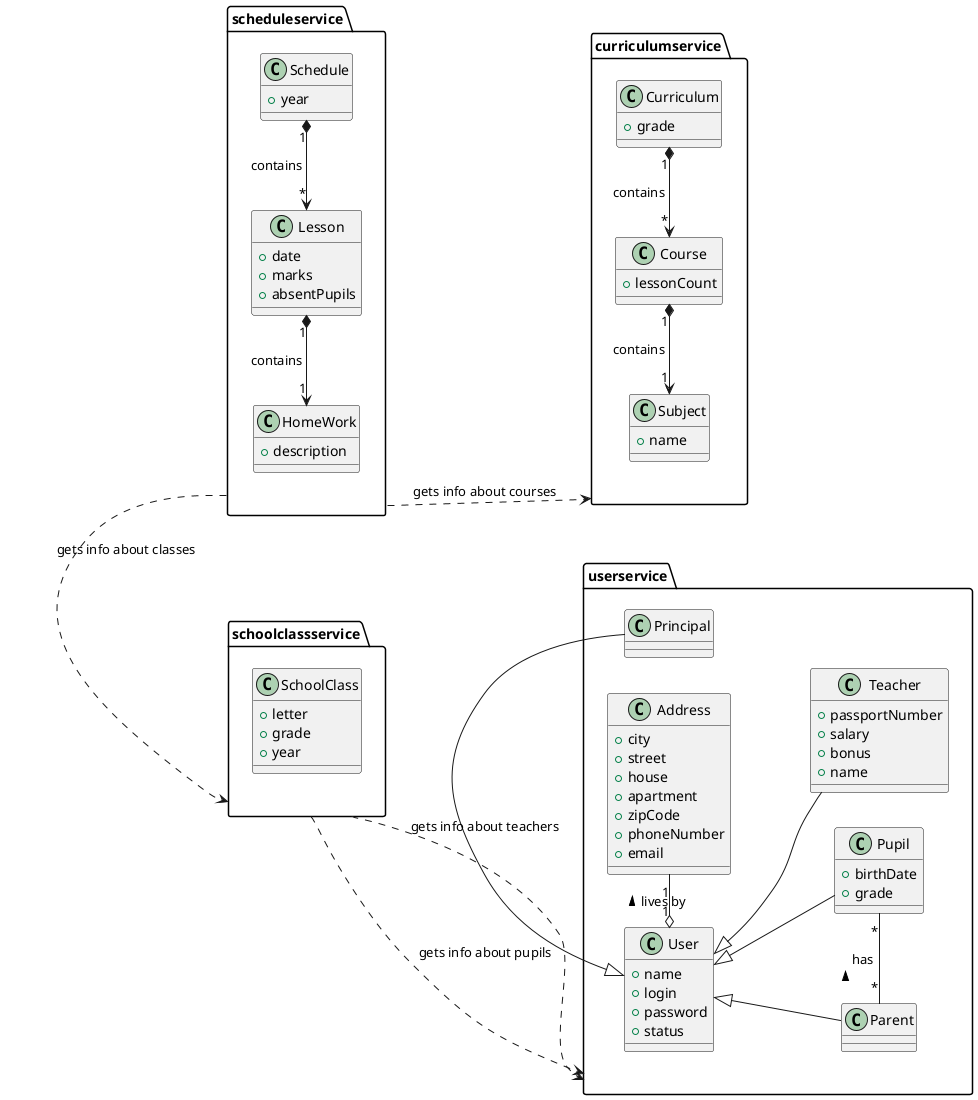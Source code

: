 @startuml
'skinparam linetype polyline
'skinparam linetype ortho
left to right direction


namespace userservice {
  class User {
    + name
    + login
    + password
    + status
  }

  class Principal {
  }

  class Teacher {
    + passportNumber
    + salary
    + bonus
  }

  class Parent {
  }

  class Pupil {
    + birthDate
    + grade
  }

  class Address {
    + city
    + street
    + house
    + apartment
    + zipCode
    + phoneNumber
    + email
  }

  User <|- Principal
  User <|-- Teacher
  User <|-- Parent
  User <|-- Pupil
  User "1" o- "1" Address : lives by >
  Pupil "*" -l- "*" Parent: \n\thas\n >
}


together {

  namespace scheduleservice  {
    class userservice.Teacher {
        + name
    }

    class Schedule {
        + year
    }

    class Lesson {
        + date
        + marks
        + absentPupils
    }

    class HomeWork {
        + description
    }

    Schedule "1" *-l> "*" Lesson : \ncontains\n
    Lesson "1" *-l> "1" HomeWork : \ncontains\n
  }

  namespace curriculumservice {
    class Curriculum {
        + grade
    }

    class Course {
        + lessonCount
    }

    class Subject {
        + name
    }

    Curriculum "1" *-u> "*" Course : \ncontains\n
    Course "1" *-u> "1" Subject : \ncontains\n
  }
}



namespace schoolclassservice {
  class SchoolClass {
      + letter
      + grade
      + year
  }
}




schoolclassservice .-> userservice  : gets info about teachers
schoolclassservice .-> userservice  : gets info about pupils
scheduleservice .-> curriculumservice : gets info about courses
scheduleservice .-r> schoolclassservice : gets info about classes

@enduml
